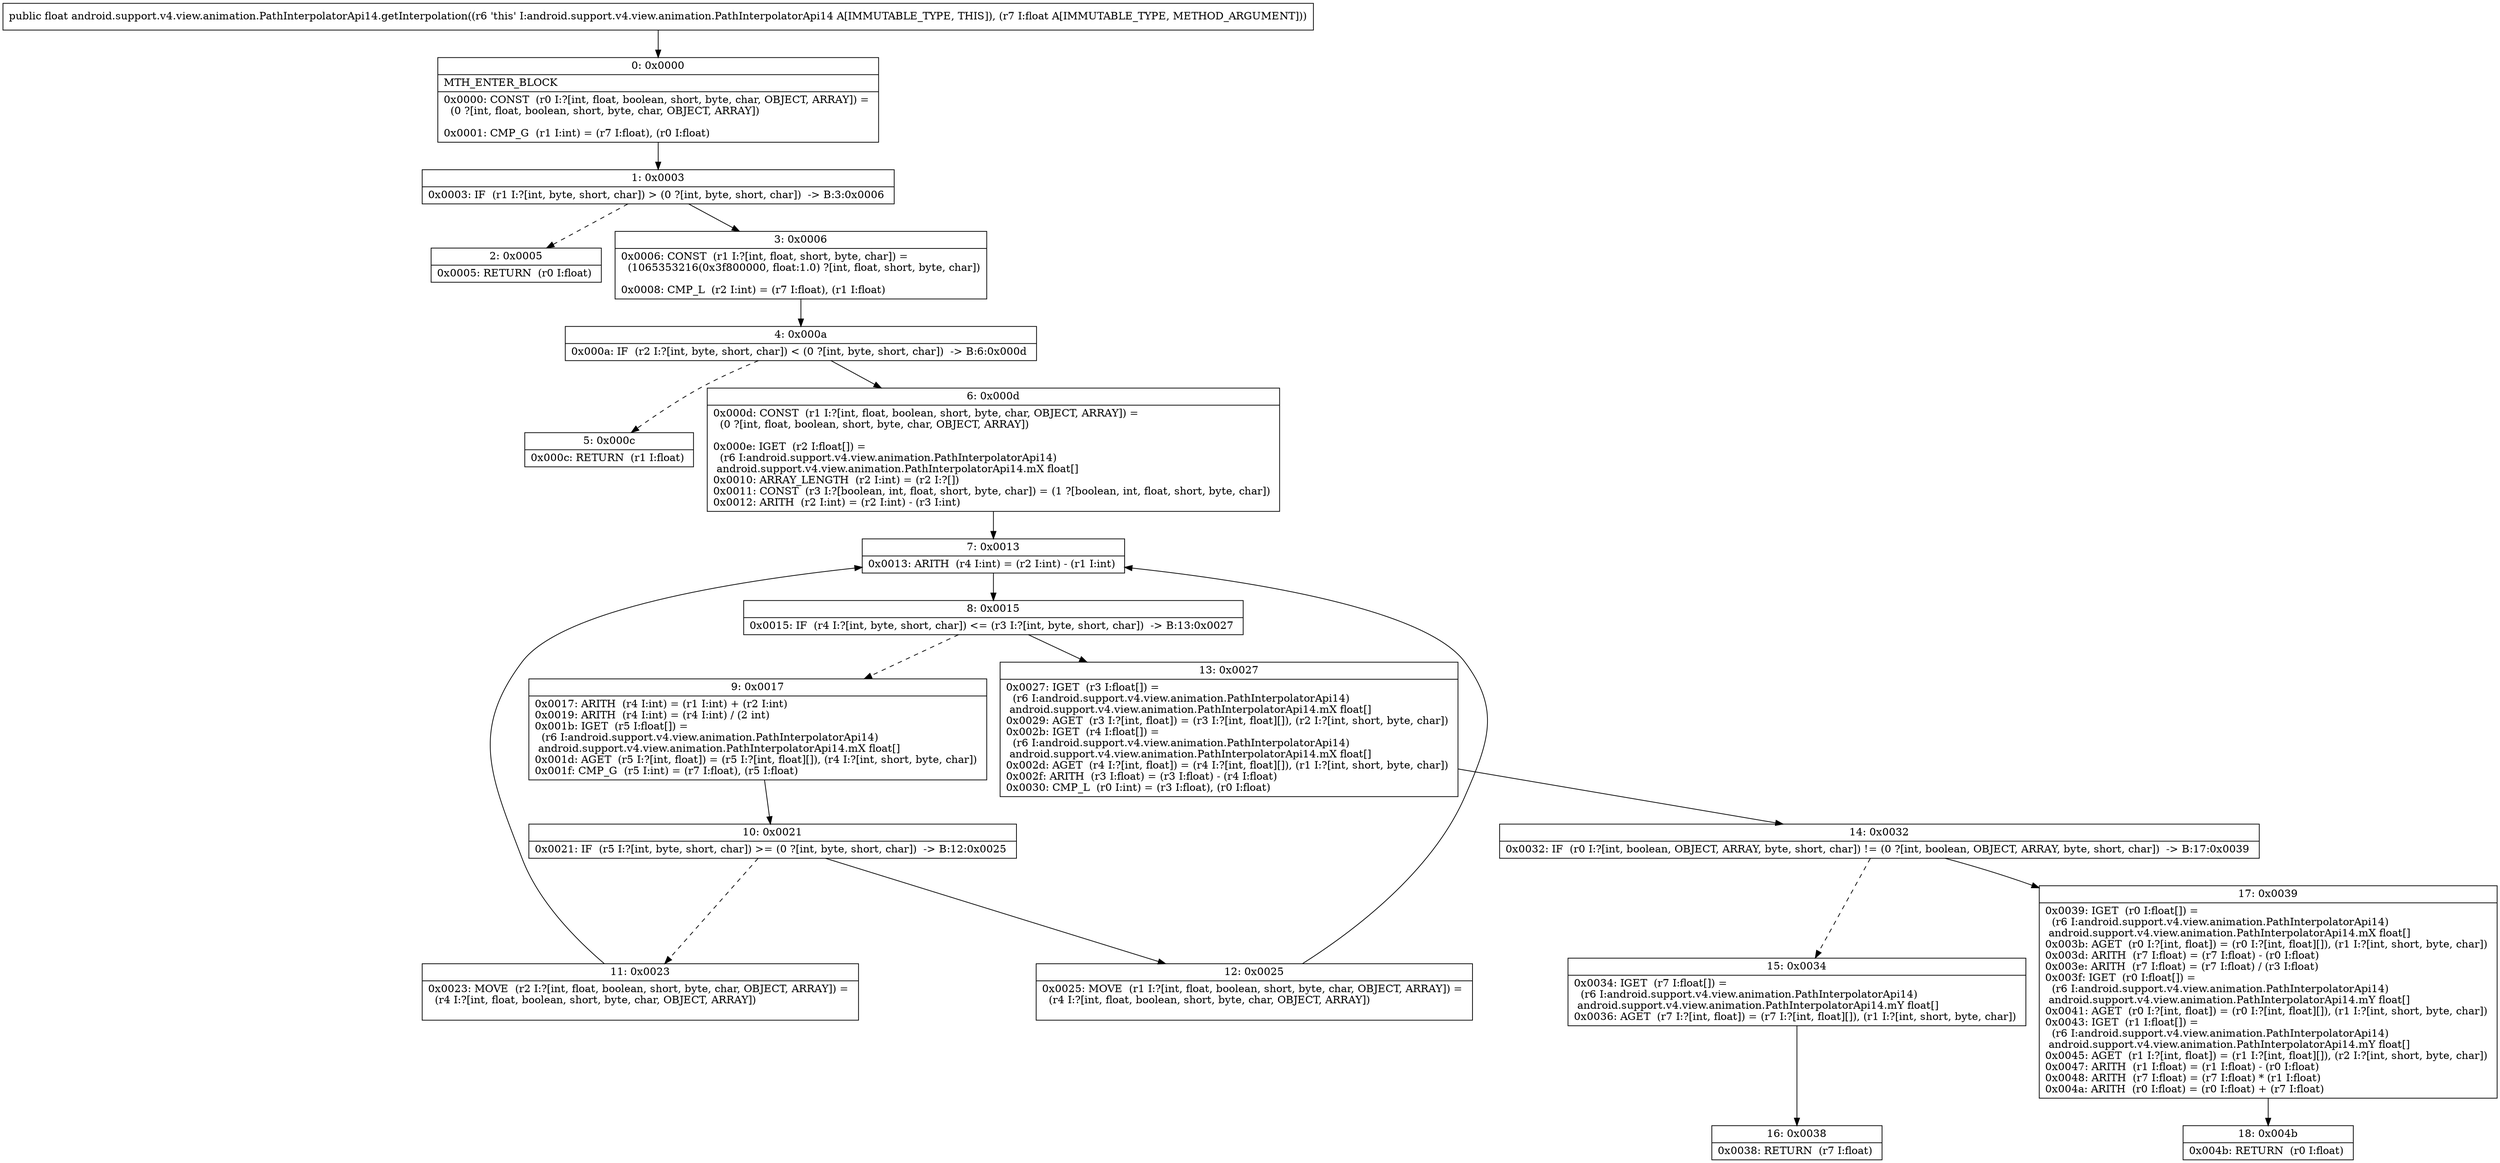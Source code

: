 digraph "CFG forandroid.support.v4.view.animation.PathInterpolatorApi14.getInterpolation(F)F" {
Node_0 [shape=record,label="{0\:\ 0x0000|MTH_ENTER_BLOCK\l|0x0000: CONST  (r0 I:?[int, float, boolean, short, byte, char, OBJECT, ARRAY]) = \l  (0 ?[int, float, boolean, short, byte, char, OBJECT, ARRAY])\l \l0x0001: CMP_G  (r1 I:int) = (r7 I:float), (r0 I:float) \l}"];
Node_1 [shape=record,label="{1\:\ 0x0003|0x0003: IF  (r1 I:?[int, byte, short, char]) \> (0 ?[int, byte, short, char])  \-\> B:3:0x0006 \l}"];
Node_2 [shape=record,label="{2\:\ 0x0005|0x0005: RETURN  (r0 I:float) \l}"];
Node_3 [shape=record,label="{3\:\ 0x0006|0x0006: CONST  (r1 I:?[int, float, short, byte, char]) = \l  (1065353216(0x3f800000, float:1.0) ?[int, float, short, byte, char])\l \l0x0008: CMP_L  (r2 I:int) = (r7 I:float), (r1 I:float) \l}"];
Node_4 [shape=record,label="{4\:\ 0x000a|0x000a: IF  (r2 I:?[int, byte, short, char]) \< (0 ?[int, byte, short, char])  \-\> B:6:0x000d \l}"];
Node_5 [shape=record,label="{5\:\ 0x000c|0x000c: RETURN  (r1 I:float) \l}"];
Node_6 [shape=record,label="{6\:\ 0x000d|0x000d: CONST  (r1 I:?[int, float, boolean, short, byte, char, OBJECT, ARRAY]) = \l  (0 ?[int, float, boolean, short, byte, char, OBJECT, ARRAY])\l \l0x000e: IGET  (r2 I:float[]) = \l  (r6 I:android.support.v4.view.animation.PathInterpolatorApi14)\l android.support.v4.view.animation.PathInterpolatorApi14.mX float[] \l0x0010: ARRAY_LENGTH  (r2 I:int) = (r2 I:?[]) \l0x0011: CONST  (r3 I:?[boolean, int, float, short, byte, char]) = (1 ?[boolean, int, float, short, byte, char]) \l0x0012: ARITH  (r2 I:int) = (r2 I:int) \- (r3 I:int) \l}"];
Node_7 [shape=record,label="{7\:\ 0x0013|0x0013: ARITH  (r4 I:int) = (r2 I:int) \- (r1 I:int) \l}"];
Node_8 [shape=record,label="{8\:\ 0x0015|0x0015: IF  (r4 I:?[int, byte, short, char]) \<= (r3 I:?[int, byte, short, char])  \-\> B:13:0x0027 \l}"];
Node_9 [shape=record,label="{9\:\ 0x0017|0x0017: ARITH  (r4 I:int) = (r1 I:int) + (r2 I:int) \l0x0019: ARITH  (r4 I:int) = (r4 I:int) \/ (2 int) \l0x001b: IGET  (r5 I:float[]) = \l  (r6 I:android.support.v4.view.animation.PathInterpolatorApi14)\l android.support.v4.view.animation.PathInterpolatorApi14.mX float[] \l0x001d: AGET  (r5 I:?[int, float]) = (r5 I:?[int, float][]), (r4 I:?[int, short, byte, char]) \l0x001f: CMP_G  (r5 I:int) = (r7 I:float), (r5 I:float) \l}"];
Node_10 [shape=record,label="{10\:\ 0x0021|0x0021: IF  (r5 I:?[int, byte, short, char]) \>= (0 ?[int, byte, short, char])  \-\> B:12:0x0025 \l}"];
Node_11 [shape=record,label="{11\:\ 0x0023|0x0023: MOVE  (r2 I:?[int, float, boolean, short, byte, char, OBJECT, ARRAY]) = \l  (r4 I:?[int, float, boolean, short, byte, char, OBJECT, ARRAY])\l \l}"];
Node_12 [shape=record,label="{12\:\ 0x0025|0x0025: MOVE  (r1 I:?[int, float, boolean, short, byte, char, OBJECT, ARRAY]) = \l  (r4 I:?[int, float, boolean, short, byte, char, OBJECT, ARRAY])\l \l}"];
Node_13 [shape=record,label="{13\:\ 0x0027|0x0027: IGET  (r3 I:float[]) = \l  (r6 I:android.support.v4.view.animation.PathInterpolatorApi14)\l android.support.v4.view.animation.PathInterpolatorApi14.mX float[] \l0x0029: AGET  (r3 I:?[int, float]) = (r3 I:?[int, float][]), (r2 I:?[int, short, byte, char]) \l0x002b: IGET  (r4 I:float[]) = \l  (r6 I:android.support.v4.view.animation.PathInterpolatorApi14)\l android.support.v4.view.animation.PathInterpolatorApi14.mX float[] \l0x002d: AGET  (r4 I:?[int, float]) = (r4 I:?[int, float][]), (r1 I:?[int, short, byte, char]) \l0x002f: ARITH  (r3 I:float) = (r3 I:float) \- (r4 I:float) \l0x0030: CMP_L  (r0 I:int) = (r3 I:float), (r0 I:float) \l}"];
Node_14 [shape=record,label="{14\:\ 0x0032|0x0032: IF  (r0 I:?[int, boolean, OBJECT, ARRAY, byte, short, char]) != (0 ?[int, boolean, OBJECT, ARRAY, byte, short, char])  \-\> B:17:0x0039 \l}"];
Node_15 [shape=record,label="{15\:\ 0x0034|0x0034: IGET  (r7 I:float[]) = \l  (r6 I:android.support.v4.view.animation.PathInterpolatorApi14)\l android.support.v4.view.animation.PathInterpolatorApi14.mY float[] \l0x0036: AGET  (r7 I:?[int, float]) = (r7 I:?[int, float][]), (r1 I:?[int, short, byte, char]) \l}"];
Node_16 [shape=record,label="{16\:\ 0x0038|0x0038: RETURN  (r7 I:float) \l}"];
Node_17 [shape=record,label="{17\:\ 0x0039|0x0039: IGET  (r0 I:float[]) = \l  (r6 I:android.support.v4.view.animation.PathInterpolatorApi14)\l android.support.v4.view.animation.PathInterpolatorApi14.mX float[] \l0x003b: AGET  (r0 I:?[int, float]) = (r0 I:?[int, float][]), (r1 I:?[int, short, byte, char]) \l0x003d: ARITH  (r7 I:float) = (r7 I:float) \- (r0 I:float) \l0x003e: ARITH  (r7 I:float) = (r7 I:float) \/ (r3 I:float) \l0x003f: IGET  (r0 I:float[]) = \l  (r6 I:android.support.v4.view.animation.PathInterpolatorApi14)\l android.support.v4.view.animation.PathInterpolatorApi14.mY float[] \l0x0041: AGET  (r0 I:?[int, float]) = (r0 I:?[int, float][]), (r1 I:?[int, short, byte, char]) \l0x0043: IGET  (r1 I:float[]) = \l  (r6 I:android.support.v4.view.animation.PathInterpolatorApi14)\l android.support.v4.view.animation.PathInterpolatorApi14.mY float[] \l0x0045: AGET  (r1 I:?[int, float]) = (r1 I:?[int, float][]), (r2 I:?[int, short, byte, char]) \l0x0047: ARITH  (r1 I:float) = (r1 I:float) \- (r0 I:float) \l0x0048: ARITH  (r7 I:float) = (r7 I:float) * (r1 I:float) \l0x004a: ARITH  (r0 I:float) = (r0 I:float) + (r7 I:float) \l}"];
Node_18 [shape=record,label="{18\:\ 0x004b|0x004b: RETURN  (r0 I:float) \l}"];
MethodNode[shape=record,label="{public float android.support.v4.view.animation.PathInterpolatorApi14.getInterpolation((r6 'this' I:android.support.v4.view.animation.PathInterpolatorApi14 A[IMMUTABLE_TYPE, THIS]), (r7 I:float A[IMMUTABLE_TYPE, METHOD_ARGUMENT])) }"];
MethodNode -> Node_0;
Node_0 -> Node_1;
Node_1 -> Node_2[style=dashed];
Node_1 -> Node_3;
Node_3 -> Node_4;
Node_4 -> Node_5[style=dashed];
Node_4 -> Node_6;
Node_6 -> Node_7;
Node_7 -> Node_8;
Node_8 -> Node_9[style=dashed];
Node_8 -> Node_13;
Node_9 -> Node_10;
Node_10 -> Node_11[style=dashed];
Node_10 -> Node_12;
Node_11 -> Node_7;
Node_12 -> Node_7;
Node_13 -> Node_14;
Node_14 -> Node_15[style=dashed];
Node_14 -> Node_17;
Node_15 -> Node_16;
Node_17 -> Node_18;
}


